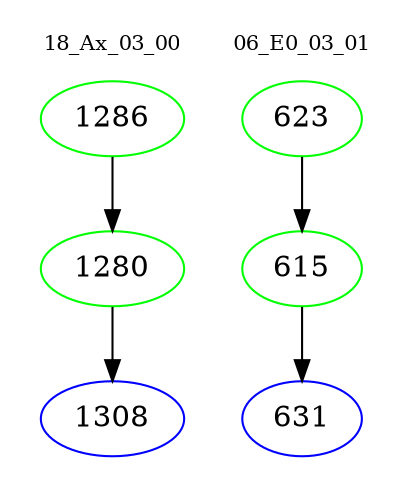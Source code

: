 digraph{
subgraph cluster_0 {
color = white
label = "18_Ax_03_00";
fontsize=10;
T0_1286 [label="1286", color="green"]
T0_1286 -> T0_1280 [color="black"]
T0_1280 [label="1280", color="green"]
T0_1280 -> T0_1308 [color="black"]
T0_1308 [label="1308", color="blue"]
}
subgraph cluster_1 {
color = white
label = "06_E0_03_01";
fontsize=10;
T1_623 [label="623", color="green"]
T1_623 -> T1_615 [color="black"]
T1_615 [label="615", color="green"]
T1_615 -> T1_631 [color="black"]
T1_631 [label="631", color="blue"]
}
}
